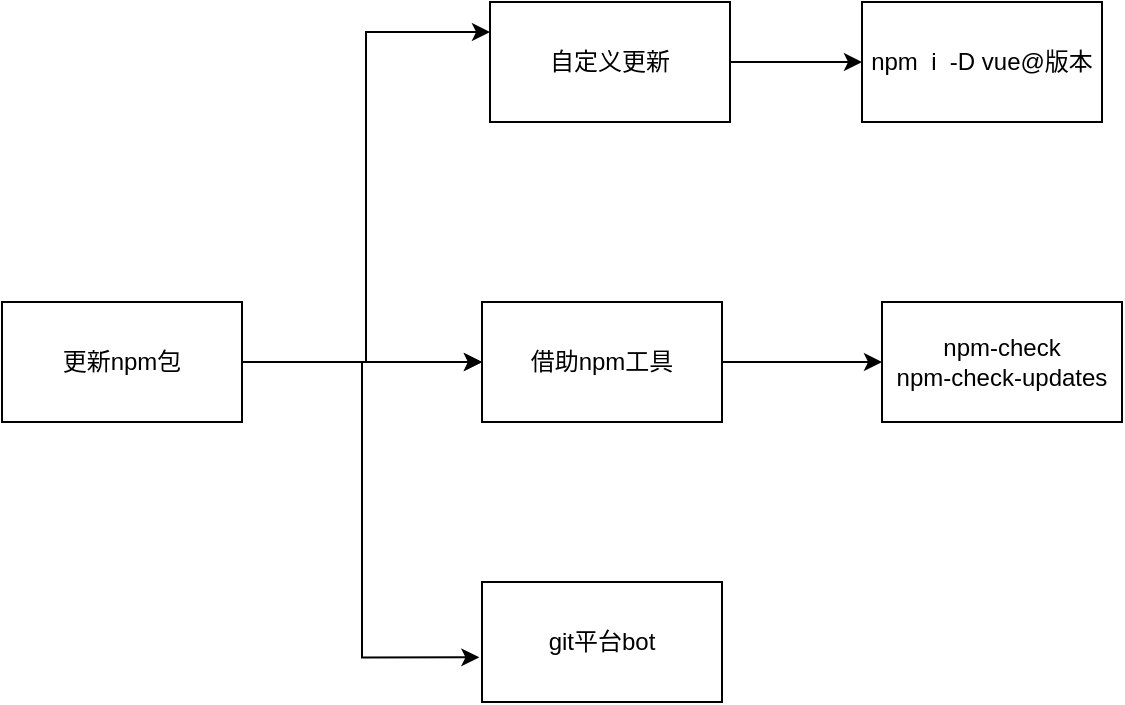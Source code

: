 <mxfile version="24.0.4" type="device">
  <diagram name="第 1 页" id="DpJjNBeBC1oNQxyfcNkW">
    <mxGraphModel dx="1232" dy="598" grid="1" gridSize="10" guides="1" tooltips="1" connect="1" arrows="1" fold="1" page="1" pageScale="1" pageWidth="827" pageHeight="1169" math="0" shadow="0">
      <root>
        <mxCell id="0" />
        <mxCell id="1" parent="0" />
        <mxCell id="VBYXfUpZlvJmujm4IbjL-6" value="" style="edgeStyle=orthogonalEdgeStyle;rounded=0;orthogonalLoop=1;jettySize=auto;html=1;" edge="1" parent="1" source="01vmFz8C0AfW-CMswmrS-1" target="VBYXfUpZlvJmujm4IbjL-2">
          <mxGeometry relative="1" as="geometry" />
        </mxCell>
        <mxCell id="VBYXfUpZlvJmujm4IbjL-9" value="" style="edgeStyle=orthogonalEdgeStyle;rounded=0;orthogonalLoop=1;jettySize=auto;html=1;" edge="1" parent="1" source="01vmFz8C0AfW-CMswmrS-1" target="VBYXfUpZlvJmujm4IbjL-2">
          <mxGeometry relative="1" as="geometry" />
        </mxCell>
        <mxCell id="VBYXfUpZlvJmujm4IbjL-10" style="edgeStyle=orthogonalEdgeStyle;rounded=0;orthogonalLoop=1;jettySize=auto;html=1;entryX=0;entryY=0.25;entryDx=0;entryDy=0;" edge="1" parent="1" source="01vmFz8C0AfW-CMswmrS-1" target="VBYXfUpZlvJmujm4IbjL-1">
          <mxGeometry relative="1" as="geometry" />
        </mxCell>
        <mxCell id="01vmFz8C0AfW-CMswmrS-1" value="更新npm包" style="rounded=0;whiteSpace=wrap;html=1;" parent="1" vertex="1">
          <mxGeometry x="50" y="200" width="120" height="60" as="geometry" />
        </mxCell>
        <mxCell id="VBYXfUpZlvJmujm4IbjL-7" value="" style="edgeStyle=orthogonalEdgeStyle;rounded=0;orthogonalLoop=1;jettySize=auto;html=1;" edge="1" parent="1" source="VBYXfUpZlvJmujm4IbjL-1" target="VBYXfUpZlvJmujm4IbjL-4">
          <mxGeometry relative="1" as="geometry" />
        </mxCell>
        <mxCell id="VBYXfUpZlvJmujm4IbjL-1" value="自定义更新" style="rounded=0;whiteSpace=wrap;html=1;" vertex="1" parent="1">
          <mxGeometry x="294" y="50" width="120" height="60" as="geometry" />
        </mxCell>
        <mxCell id="VBYXfUpZlvJmujm4IbjL-8" value="" style="edgeStyle=orthogonalEdgeStyle;rounded=0;orthogonalLoop=1;jettySize=auto;html=1;" edge="1" parent="1" source="VBYXfUpZlvJmujm4IbjL-2" target="VBYXfUpZlvJmujm4IbjL-5">
          <mxGeometry relative="1" as="geometry" />
        </mxCell>
        <mxCell id="VBYXfUpZlvJmujm4IbjL-2" value="借助npm工具" style="rounded=0;whiteSpace=wrap;html=1;" vertex="1" parent="1">
          <mxGeometry x="290" y="200" width="120" height="60" as="geometry" />
        </mxCell>
        <mxCell id="VBYXfUpZlvJmujm4IbjL-3" value="git平台bot" style="rounded=0;whiteSpace=wrap;html=1;" vertex="1" parent="1">
          <mxGeometry x="290" y="340" width="120" height="60" as="geometry" />
        </mxCell>
        <mxCell id="VBYXfUpZlvJmujm4IbjL-4" value="npm&amp;nbsp; i&amp;nbsp; -D vue@版本" style="rounded=0;whiteSpace=wrap;html=1;" vertex="1" parent="1">
          <mxGeometry x="480" y="50" width="120" height="60" as="geometry" />
        </mxCell>
        <mxCell id="VBYXfUpZlvJmujm4IbjL-5" value="npm-check&lt;br&gt;npm-check-updates" style="rounded=0;whiteSpace=wrap;html=1;" vertex="1" parent="1">
          <mxGeometry x="490" y="200" width="120" height="60" as="geometry" />
        </mxCell>
        <mxCell id="VBYXfUpZlvJmujm4IbjL-11" style="edgeStyle=orthogonalEdgeStyle;rounded=0;orthogonalLoop=1;jettySize=auto;html=1;entryX=-0.011;entryY=0.628;entryDx=0;entryDy=0;entryPerimeter=0;" edge="1" parent="1" source="01vmFz8C0AfW-CMswmrS-1" target="VBYXfUpZlvJmujm4IbjL-3">
          <mxGeometry relative="1" as="geometry">
            <Array as="points">
              <mxPoint x="230" y="230" />
              <mxPoint x="230" y="378" />
            </Array>
          </mxGeometry>
        </mxCell>
      </root>
    </mxGraphModel>
  </diagram>
</mxfile>
